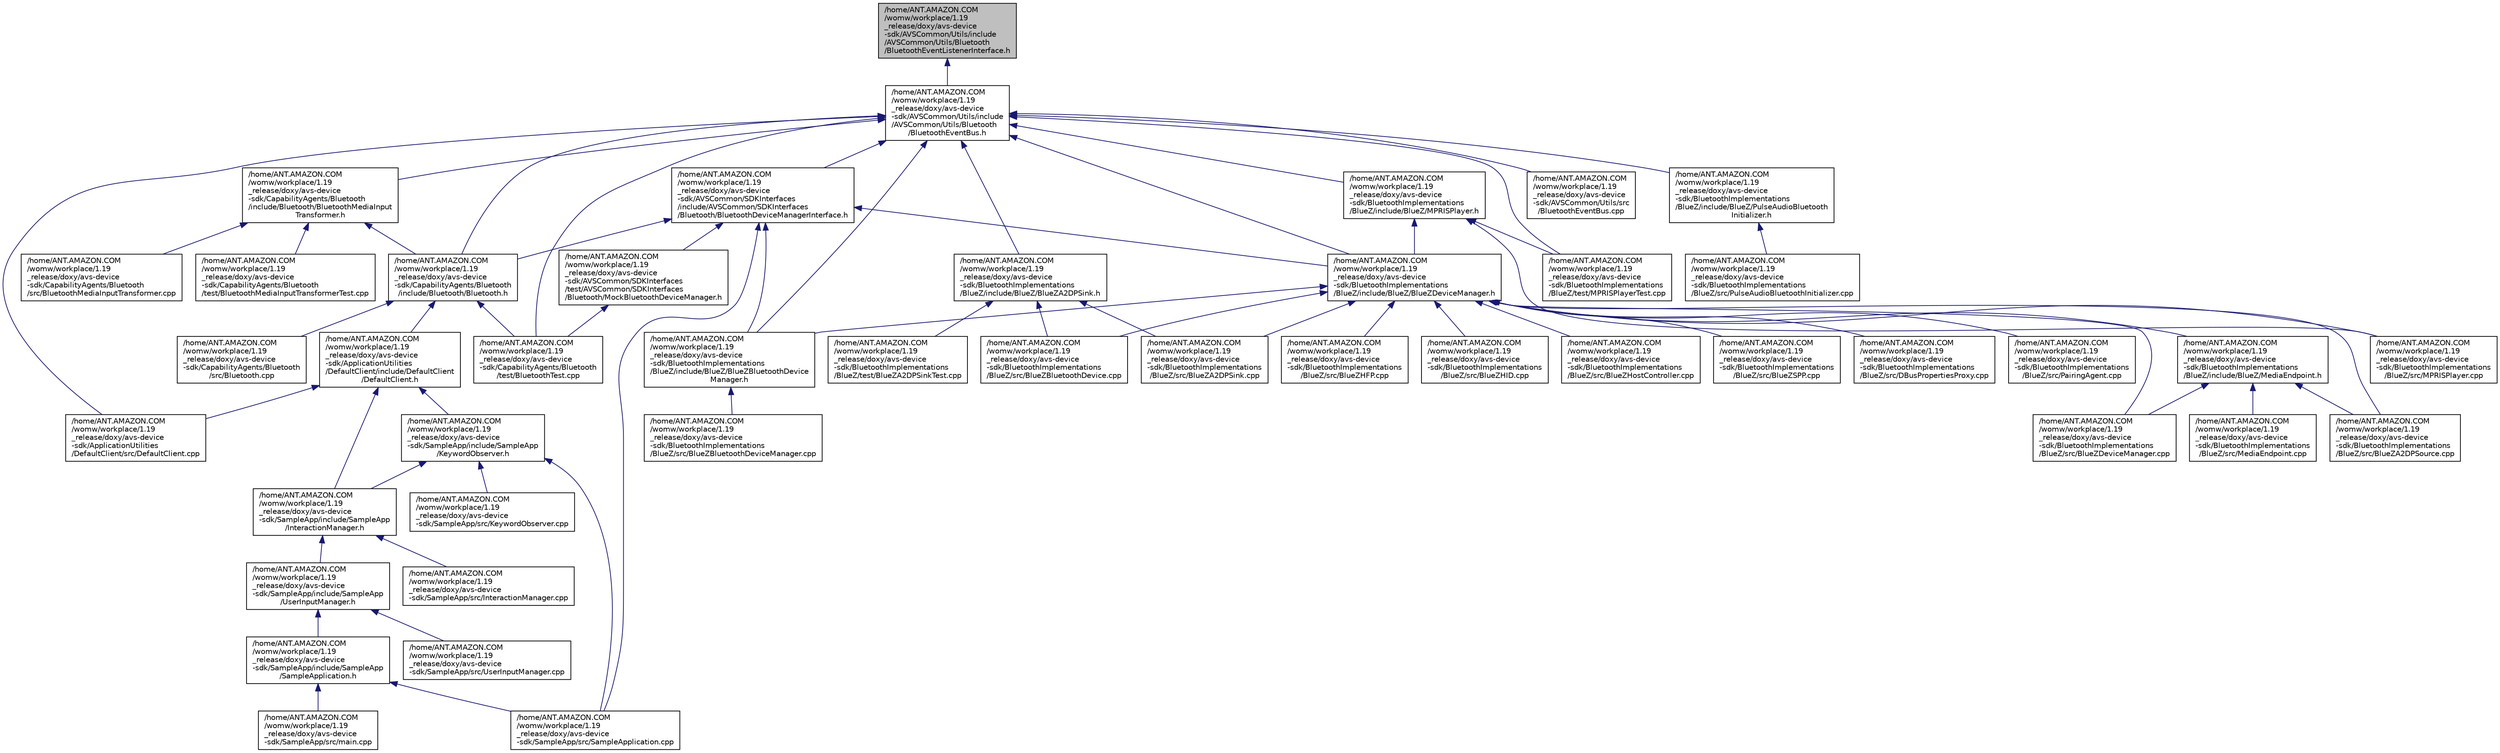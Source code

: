 digraph "/home/ANT.AMAZON.COM/womw/workplace/1.19_release/doxy/avs-device-sdk/AVSCommon/Utils/include/AVSCommon/Utils/Bluetooth/BluetoothEventListenerInterface.h"
{
  edge [fontname="Helvetica",fontsize="10",labelfontname="Helvetica",labelfontsize="10"];
  node [fontname="Helvetica",fontsize="10",shape=record];
  Node38 [label="/home/ANT.AMAZON.COM\l/womw/workplace/1.19\l_release/doxy/avs-device\l-sdk/AVSCommon/Utils/include\l/AVSCommon/Utils/Bluetooth\l/BluetoothEventListenerInterface.h",height=0.2,width=0.4,color="black", fillcolor="grey75", style="filled", fontcolor="black"];
  Node38 -> Node39 [dir="back",color="midnightblue",fontsize="10",style="solid",fontname="Helvetica"];
  Node39 [label="/home/ANT.AMAZON.COM\l/womw/workplace/1.19\l_release/doxy/avs-device\l-sdk/AVSCommon/Utils/include\l/AVSCommon/Utils/Bluetooth\l/BluetoothEventBus.h",height=0.2,width=0.4,color="black", fillcolor="white", style="filled",URL="$_bluetooth_event_bus_8h.html"];
  Node39 -> Node40 [dir="back",color="midnightblue",fontsize="10",style="solid",fontname="Helvetica"];
  Node40 [label="/home/ANT.AMAZON.COM\l/womw/workplace/1.19\l_release/doxy/avs-device\l-sdk/ApplicationUtilities\l/DefaultClient/src/DefaultClient.cpp",height=0.2,width=0.4,color="black", fillcolor="white", style="filled",URL="$_default_client_8cpp.html"];
  Node39 -> Node41 [dir="back",color="midnightblue",fontsize="10",style="solid",fontname="Helvetica"];
  Node41 [label="/home/ANT.AMAZON.COM\l/womw/workplace/1.19\l_release/doxy/avs-device\l-sdk/AVSCommon/SDKInterfaces\l/include/AVSCommon/SDKInterfaces\l/Bluetooth/BluetoothDeviceManagerInterface.h",height=0.2,width=0.4,color="black", fillcolor="white", style="filled",URL="$_bluetooth_device_manager_interface_8h.html"];
  Node41 -> Node42 [dir="back",color="midnightblue",fontsize="10",style="solid",fontname="Helvetica"];
  Node42 [label="/home/ANT.AMAZON.COM\l/womw/workplace/1.19\l_release/doxy/avs-device\l-sdk/AVSCommon/SDKInterfaces\l/test/AVSCommon/SDKInterfaces\l/Bluetooth/MockBluetoothDeviceManager.h",height=0.2,width=0.4,color="black", fillcolor="white", style="filled",URL="$_mock_bluetooth_device_manager_8h.html"];
  Node42 -> Node43 [dir="back",color="midnightblue",fontsize="10",style="solid",fontname="Helvetica"];
  Node43 [label="/home/ANT.AMAZON.COM\l/womw/workplace/1.19\l_release/doxy/avs-device\l-sdk/CapabilityAgents/Bluetooth\l/test/BluetoothTest.cpp",height=0.2,width=0.4,color="black", fillcolor="white", style="filled",URL="$_bluetooth_test_8cpp.html"];
  Node41 -> Node44 [dir="back",color="midnightblue",fontsize="10",style="solid",fontname="Helvetica"];
  Node44 [label="/home/ANT.AMAZON.COM\l/womw/workplace/1.19\l_release/doxy/avs-device\l-sdk/BluetoothImplementations\l/BlueZ/include/BlueZ/BlueZBluetoothDevice\lManager.h",height=0.2,width=0.4,color="black", fillcolor="white", style="filled",URL="$_blue_z_bluetooth_device_manager_8h.html"];
  Node44 -> Node45 [dir="back",color="midnightblue",fontsize="10",style="solid",fontname="Helvetica"];
  Node45 [label="/home/ANT.AMAZON.COM\l/womw/workplace/1.19\l_release/doxy/avs-device\l-sdk/BluetoothImplementations\l/BlueZ/src/BlueZBluetoothDeviceManager.cpp",height=0.2,width=0.4,color="black", fillcolor="white", style="filled",URL="$_blue_z_bluetooth_device_manager_8cpp.html"];
  Node41 -> Node46 [dir="back",color="midnightblue",fontsize="10",style="solid",fontname="Helvetica"];
  Node46 [label="/home/ANT.AMAZON.COM\l/womw/workplace/1.19\l_release/doxy/avs-device\l-sdk/BluetoothImplementations\l/BlueZ/include/BlueZ/BlueZDeviceManager.h",height=0.2,width=0.4,color="black", fillcolor="white", style="filled",URL="$_blue_z_device_manager_8h.html"];
  Node46 -> Node44 [dir="back",color="midnightblue",fontsize="10",style="solid",fontname="Helvetica"];
  Node46 -> Node47 [dir="back",color="midnightblue",fontsize="10",style="solid",fontname="Helvetica"];
  Node47 [label="/home/ANT.AMAZON.COM\l/womw/workplace/1.19\l_release/doxy/avs-device\l-sdk/BluetoothImplementations\l/BlueZ/include/BlueZ/MediaEndpoint.h",height=0.2,width=0.4,color="black", fillcolor="white", style="filled",URL="$_media_endpoint_8h.html"];
  Node47 -> Node48 [dir="back",color="midnightblue",fontsize="10",style="solid",fontname="Helvetica"];
  Node48 [label="/home/ANT.AMAZON.COM\l/womw/workplace/1.19\l_release/doxy/avs-device\l-sdk/BluetoothImplementations\l/BlueZ/src/BlueZA2DPSource.cpp",height=0.2,width=0.4,color="black", fillcolor="white", style="filled",URL="$_blue_z_a2_d_p_source_8cpp.html"];
  Node47 -> Node49 [dir="back",color="midnightblue",fontsize="10",style="solid",fontname="Helvetica"];
  Node49 [label="/home/ANT.AMAZON.COM\l/womw/workplace/1.19\l_release/doxy/avs-device\l-sdk/BluetoothImplementations\l/BlueZ/src/BlueZDeviceManager.cpp",height=0.2,width=0.4,color="black", fillcolor="white", style="filled",URL="$_blue_z_device_manager_8cpp.html"];
  Node47 -> Node50 [dir="back",color="midnightblue",fontsize="10",style="solid",fontname="Helvetica"];
  Node50 [label="/home/ANT.AMAZON.COM\l/womw/workplace/1.19\l_release/doxy/avs-device\l-sdk/BluetoothImplementations\l/BlueZ/src/MediaEndpoint.cpp",height=0.2,width=0.4,color="black", fillcolor="white", style="filled",URL="$_media_endpoint_8cpp.html"];
  Node46 -> Node51 [dir="back",color="midnightblue",fontsize="10",style="solid",fontname="Helvetica"];
  Node51 [label="/home/ANT.AMAZON.COM\l/womw/workplace/1.19\l_release/doxy/avs-device\l-sdk/BluetoothImplementations\l/BlueZ/src/BlueZA2DPSink.cpp",height=0.2,width=0.4,color="black", fillcolor="white", style="filled",URL="$_blue_z_a2_d_p_sink_8cpp.html"];
  Node46 -> Node48 [dir="back",color="midnightblue",fontsize="10",style="solid",fontname="Helvetica"];
  Node46 -> Node52 [dir="back",color="midnightblue",fontsize="10",style="solid",fontname="Helvetica"];
  Node52 [label="/home/ANT.AMAZON.COM\l/womw/workplace/1.19\l_release/doxy/avs-device\l-sdk/BluetoothImplementations\l/BlueZ/src/BlueZBluetoothDevice.cpp",height=0.2,width=0.4,color="black", fillcolor="white", style="filled",URL="$_blue_z_bluetooth_device_8cpp.html"];
  Node46 -> Node49 [dir="back",color="midnightblue",fontsize="10",style="solid",fontname="Helvetica"];
  Node46 -> Node53 [dir="back",color="midnightblue",fontsize="10",style="solid",fontname="Helvetica"];
  Node53 [label="/home/ANT.AMAZON.COM\l/womw/workplace/1.19\l_release/doxy/avs-device\l-sdk/BluetoothImplementations\l/BlueZ/src/BlueZHFP.cpp",height=0.2,width=0.4,color="black", fillcolor="white", style="filled",URL="$_blue_z_h_f_p_8cpp.html"];
  Node46 -> Node54 [dir="back",color="midnightblue",fontsize="10",style="solid",fontname="Helvetica"];
  Node54 [label="/home/ANT.AMAZON.COM\l/womw/workplace/1.19\l_release/doxy/avs-device\l-sdk/BluetoothImplementations\l/BlueZ/src/BlueZHID.cpp",height=0.2,width=0.4,color="black", fillcolor="white", style="filled",URL="$_blue_z_h_i_d_8cpp.html"];
  Node46 -> Node55 [dir="back",color="midnightblue",fontsize="10",style="solid",fontname="Helvetica"];
  Node55 [label="/home/ANT.AMAZON.COM\l/womw/workplace/1.19\l_release/doxy/avs-device\l-sdk/BluetoothImplementations\l/BlueZ/src/BlueZHostController.cpp",height=0.2,width=0.4,color="black", fillcolor="white", style="filled",URL="$_blue_z_host_controller_8cpp.html"];
  Node46 -> Node56 [dir="back",color="midnightblue",fontsize="10",style="solid",fontname="Helvetica"];
  Node56 [label="/home/ANT.AMAZON.COM\l/womw/workplace/1.19\l_release/doxy/avs-device\l-sdk/BluetoothImplementations\l/BlueZ/src/BlueZSPP.cpp",height=0.2,width=0.4,color="black", fillcolor="white", style="filled",URL="$_blue_z_s_p_p_8cpp.html"];
  Node46 -> Node57 [dir="back",color="midnightblue",fontsize="10",style="solid",fontname="Helvetica"];
  Node57 [label="/home/ANT.AMAZON.COM\l/womw/workplace/1.19\l_release/doxy/avs-device\l-sdk/BluetoothImplementations\l/BlueZ/src/DBusPropertiesProxy.cpp",height=0.2,width=0.4,color="black", fillcolor="white", style="filled",URL="$_d_bus_properties_proxy_8cpp.html"];
  Node46 -> Node58 [dir="back",color="midnightblue",fontsize="10",style="solid",fontname="Helvetica"];
  Node58 [label="/home/ANT.AMAZON.COM\l/womw/workplace/1.19\l_release/doxy/avs-device\l-sdk/BluetoothImplementations\l/BlueZ/src/MPRISPlayer.cpp",height=0.2,width=0.4,color="black", fillcolor="white", style="filled",URL="$_m_p_r_i_s_player_8cpp.html"];
  Node46 -> Node59 [dir="back",color="midnightblue",fontsize="10",style="solid",fontname="Helvetica"];
  Node59 [label="/home/ANT.AMAZON.COM\l/womw/workplace/1.19\l_release/doxy/avs-device\l-sdk/BluetoothImplementations\l/BlueZ/src/PairingAgent.cpp",height=0.2,width=0.4,color="black", fillcolor="white", style="filled",URL="$_pairing_agent_8cpp.html"];
  Node41 -> Node60 [dir="back",color="midnightblue",fontsize="10",style="solid",fontname="Helvetica"];
  Node60 [label="/home/ANT.AMAZON.COM\l/womw/workplace/1.19\l_release/doxy/avs-device\l-sdk/CapabilityAgents/Bluetooth\l/include/Bluetooth/Bluetooth.h",height=0.2,width=0.4,color="black", fillcolor="white", style="filled",URL="$_bluetooth_8h.html"];
  Node60 -> Node61 [dir="back",color="midnightblue",fontsize="10",style="solid",fontname="Helvetica"];
  Node61 [label="/home/ANT.AMAZON.COM\l/womw/workplace/1.19\l_release/doxy/avs-device\l-sdk/ApplicationUtilities\l/DefaultClient/include/DefaultClient\l/DefaultClient.h",height=0.2,width=0.4,color="black", fillcolor="white", style="filled",URL="$_default_client_8h.html"];
  Node61 -> Node40 [dir="back",color="midnightblue",fontsize="10",style="solid",fontname="Helvetica"];
  Node61 -> Node62 [dir="back",color="midnightblue",fontsize="10",style="solid",fontname="Helvetica"];
  Node62 [label="/home/ANT.AMAZON.COM\l/womw/workplace/1.19\l_release/doxy/avs-device\l-sdk/SampleApp/include/SampleApp\l/InteractionManager.h",height=0.2,width=0.4,color="black", fillcolor="white", style="filled",URL="$_interaction_manager_8h.html"];
  Node62 -> Node63 [dir="back",color="midnightblue",fontsize="10",style="solid",fontname="Helvetica"];
  Node63 [label="/home/ANT.AMAZON.COM\l/womw/workplace/1.19\l_release/doxy/avs-device\l-sdk/SampleApp/include/SampleApp\l/UserInputManager.h",height=0.2,width=0.4,color="black", fillcolor="white", style="filled",URL="$_user_input_manager_8h.html"];
  Node63 -> Node64 [dir="back",color="midnightblue",fontsize="10",style="solid",fontname="Helvetica"];
  Node64 [label="/home/ANT.AMAZON.COM\l/womw/workplace/1.19\l_release/doxy/avs-device\l-sdk/SampleApp/include/SampleApp\l/SampleApplication.h",height=0.2,width=0.4,color="black", fillcolor="white", style="filled",URL="$_sample_application_8h.html"];
  Node64 -> Node65 [dir="back",color="midnightblue",fontsize="10",style="solid",fontname="Helvetica"];
  Node65 [label="/home/ANT.AMAZON.COM\l/womw/workplace/1.19\l_release/doxy/avs-device\l-sdk/SampleApp/src/main.cpp",height=0.2,width=0.4,color="black", fillcolor="white", style="filled",URL="$main_8cpp.html"];
  Node64 -> Node66 [dir="back",color="midnightblue",fontsize="10",style="solid",fontname="Helvetica"];
  Node66 [label="/home/ANT.AMAZON.COM\l/womw/workplace/1.19\l_release/doxy/avs-device\l-sdk/SampleApp/src/SampleApplication.cpp",height=0.2,width=0.4,color="black", fillcolor="white", style="filled",URL="$_sample_application_8cpp.html"];
  Node63 -> Node67 [dir="back",color="midnightblue",fontsize="10",style="solid",fontname="Helvetica"];
  Node67 [label="/home/ANT.AMAZON.COM\l/womw/workplace/1.19\l_release/doxy/avs-device\l-sdk/SampleApp/src/UserInputManager.cpp",height=0.2,width=0.4,color="black", fillcolor="white", style="filled",URL="$_user_input_manager_8cpp.html"];
  Node62 -> Node68 [dir="back",color="midnightblue",fontsize="10",style="solid",fontname="Helvetica"];
  Node68 [label="/home/ANT.AMAZON.COM\l/womw/workplace/1.19\l_release/doxy/avs-device\l-sdk/SampleApp/src/InteractionManager.cpp",height=0.2,width=0.4,color="black", fillcolor="white", style="filled",URL="$_interaction_manager_8cpp.html"];
  Node61 -> Node69 [dir="back",color="midnightblue",fontsize="10",style="solid",fontname="Helvetica"];
  Node69 [label="/home/ANT.AMAZON.COM\l/womw/workplace/1.19\l_release/doxy/avs-device\l-sdk/SampleApp/include/SampleApp\l/KeywordObserver.h",height=0.2,width=0.4,color="black", fillcolor="white", style="filled",URL="$_keyword_observer_8h.html"];
  Node69 -> Node62 [dir="back",color="midnightblue",fontsize="10",style="solid",fontname="Helvetica"];
  Node69 -> Node70 [dir="back",color="midnightblue",fontsize="10",style="solid",fontname="Helvetica"];
  Node70 [label="/home/ANT.AMAZON.COM\l/womw/workplace/1.19\l_release/doxy/avs-device\l-sdk/SampleApp/src/KeywordObserver.cpp",height=0.2,width=0.4,color="black", fillcolor="white", style="filled",URL="$_keyword_observer_8cpp.html"];
  Node69 -> Node66 [dir="back",color="midnightblue",fontsize="10",style="solid",fontname="Helvetica"];
  Node60 -> Node71 [dir="back",color="midnightblue",fontsize="10",style="solid",fontname="Helvetica"];
  Node71 [label="/home/ANT.AMAZON.COM\l/womw/workplace/1.19\l_release/doxy/avs-device\l-sdk/CapabilityAgents/Bluetooth\l/src/Bluetooth.cpp",height=0.2,width=0.4,color="black", fillcolor="white", style="filled",URL="$_bluetooth_8cpp.html"];
  Node60 -> Node43 [dir="back",color="midnightblue",fontsize="10",style="solid",fontname="Helvetica"];
  Node41 -> Node66 [dir="back",color="midnightblue",fontsize="10",style="solid",fontname="Helvetica"];
  Node39 -> Node72 [dir="back",color="midnightblue",fontsize="10",style="solid",fontname="Helvetica"];
  Node72 [label="/home/ANT.AMAZON.COM\l/womw/workplace/1.19\l_release/doxy/avs-device\l-sdk/AVSCommon/Utils/src\l/BluetoothEventBus.cpp",height=0.2,width=0.4,color="black", fillcolor="white", style="filled",URL="$_bluetooth_event_bus_8cpp.html"];
  Node39 -> Node73 [dir="back",color="midnightblue",fontsize="10",style="solid",fontname="Helvetica"];
  Node73 [label="/home/ANT.AMAZON.COM\l/womw/workplace/1.19\l_release/doxy/avs-device\l-sdk/BluetoothImplementations\l/BlueZ/include/BlueZ/BlueZA2DPSink.h",height=0.2,width=0.4,color="black", fillcolor="white", style="filled",URL="$_blue_z_a2_d_p_sink_8h.html"];
  Node73 -> Node51 [dir="back",color="midnightblue",fontsize="10",style="solid",fontname="Helvetica"];
  Node73 -> Node52 [dir="back",color="midnightblue",fontsize="10",style="solid",fontname="Helvetica"];
  Node73 -> Node74 [dir="back",color="midnightblue",fontsize="10",style="solid",fontname="Helvetica"];
  Node74 [label="/home/ANT.AMAZON.COM\l/womw/workplace/1.19\l_release/doxy/avs-device\l-sdk/BluetoothImplementations\l/BlueZ/test/BlueZA2DPSinkTest.cpp",height=0.2,width=0.4,color="black", fillcolor="white", style="filled",URL="$_blue_z_a2_d_p_sink_test_8cpp.html"];
  Node39 -> Node44 [dir="back",color="midnightblue",fontsize="10",style="solid",fontname="Helvetica"];
  Node39 -> Node46 [dir="back",color="midnightblue",fontsize="10",style="solid",fontname="Helvetica"];
  Node39 -> Node75 [dir="back",color="midnightblue",fontsize="10",style="solid",fontname="Helvetica"];
  Node75 [label="/home/ANT.AMAZON.COM\l/womw/workplace/1.19\l_release/doxy/avs-device\l-sdk/BluetoothImplementations\l/BlueZ/include/BlueZ/MPRISPlayer.h",height=0.2,width=0.4,color="black", fillcolor="white", style="filled",URL="$_m_p_r_i_s_player_8h.html"];
  Node75 -> Node46 [dir="back",color="midnightblue",fontsize="10",style="solid",fontname="Helvetica"];
  Node75 -> Node58 [dir="back",color="midnightblue",fontsize="10",style="solid",fontname="Helvetica"];
  Node75 -> Node76 [dir="back",color="midnightblue",fontsize="10",style="solid",fontname="Helvetica"];
  Node76 [label="/home/ANT.AMAZON.COM\l/womw/workplace/1.19\l_release/doxy/avs-device\l-sdk/BluetoothImplementations\l/BlueZ/test/MPRISPlayerTest.cpp",height=0.2,width=0.4,color="black", fillcolor="white", style="filled",URL="$_m_p_r_i_s_player_test_8cpp.html"];
  Node39 -> Node77 [dir="back",color="midnightblue",fontsize="10",style="solid",fontname="Helvetica"];
  Node77 [label="/home/ANT.AMAZON.COM\l/womw/workplace/1.19\l_release/doxy/avs-device\l-sdk/BluetoothImplementations\l/BlueZ/include/BlueZ/PulseAudioBluetooth\lInitializer.h",height=0.2,width=0.4,color="black", fillcolor="white", style="filled",URL="$_pulse_audio_bluetooth_initializer_8h.html"];
  Node77 -> Node78 [dir="back",color="midnightblue",fontsize="10",style="solid",fontname="Helvetica"];
  Node78 [label="/home/ANT.AMAZON.COM\l/womw/workplace/1.19\l_release/doxy/avs-device\l-sdk/BluetoothImplementations\l/BlueZ/src/PulseAudioBluetoothInitializer.cpp",height=0.2,width=0.4,color="black", fillcolor="white", style="filled",URL="$_pulse_audio_bluetooth_initializer_8cpp.html"];
  Node39 -> Node76 [dir="back",color="midnightblue",fontsize="10",style="solid",fontname="Helvetica"];
  Node39 -> Node60 [dir="back",color="midnightblue",fontsize="10",style="solid",fontname="Helvetica"];
  Node39 -> Node79 [dir="back",color="midnightblue",fontsize="10",style="solid",fontname="Helvetica"];
  Node79 [label="/home/ANT.AMAZON.COM\l/womw/workplace/1.19\l_release/doxy/avs-device\l-sdk/CapabilityAgents/Bluetooth\l/include/Bluetooth/BluetoothMediaInput\lTransformer.h",height=0.2,width=0.4,color="black", fillcolor="white", style="filled",URL="$_bluetooth_media_input_transformer_8h.html"];
  Node79 -> Node60 [dir="back",color="midnightblue",fontsize="10",style="solid",fontname="Helvetica"];
  Node79 -> Node80 [dir="back",color="midnightblue",fontsize="10",style="solid",fontname="Helvetica"];
  Node80 [label="/home/ANT.AMAZON.COM\l/womw/workplace/1.19\l_release/doxy/avs-device\l-sdk/CapabilityAgents/Bluetooth\l/src/BluetoothMediaInputTransformer.cpp",height=0.2,width=0.4,color="black", fillcolor="white", style="filled",URL="$_bluetooth_media_input_transformer_8cpp.html"];
  Node79 -> Node81 [dir="back",color="midnightblue",fontsize="10",style="solid",fontname="Helvetica"];
  Node81 [label="/home/ANT.AMAZON.COM\l/womw/workplace/1.19\l_release/doxy/avs-device\l-sdk/CapabilityAgents/Bluetooth\l/test/BluetoothMediaInputTransformerTest.cpp",height=0.2,width=0.4,color="black", fillcolor="white", style="filled",URL="$_bluetooth_media_input_transformer_test_8cpp.html"];
  Node39 -> Node43 [dir="back",color="midnightblue",fontsize="10",style="solid",fontname="Helvetica"];
}

